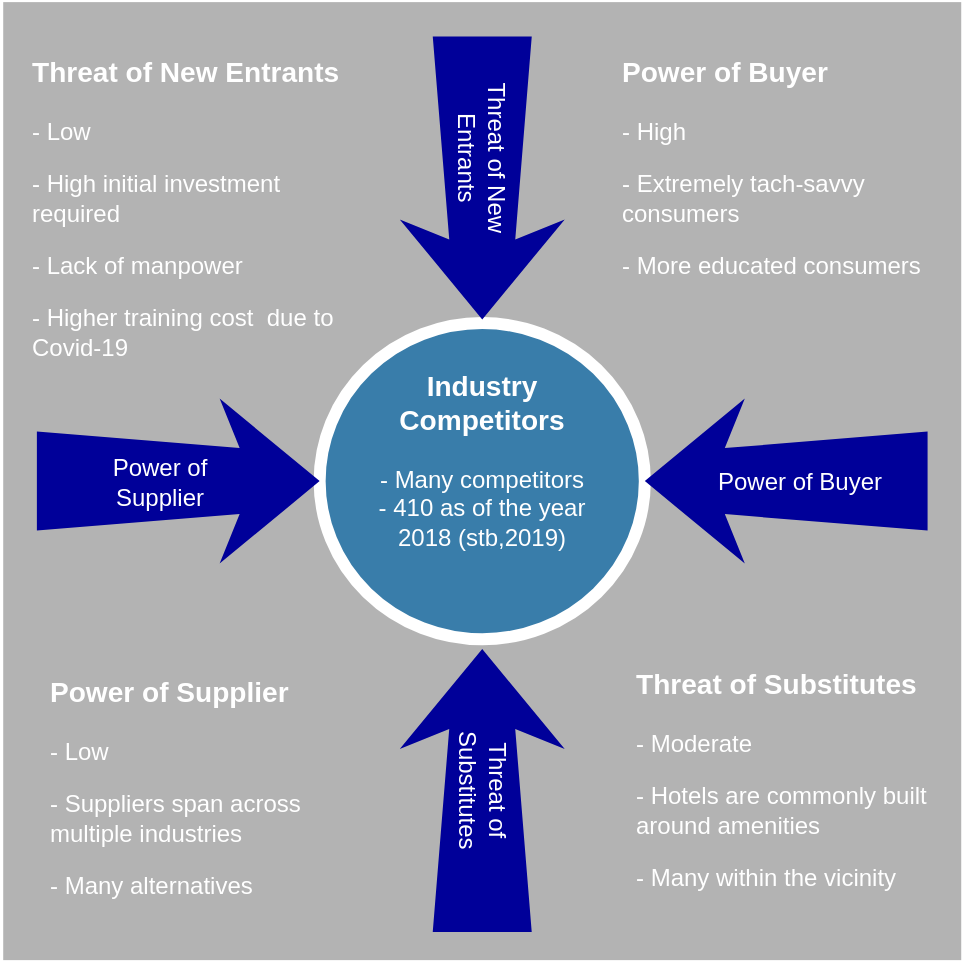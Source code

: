 <mxfile version="17.1.2" type="github">
  <diagram name="Page-1" id="12e1b939-464a-85fe-373e-61e167be1490">
    <mxGraphModel dx="2324" dy="1060" grid="1" gridSize="10" guides="1" tooltips="1" connect="1" arrows="1" fold="1" page="1" pageScale="1.5" pageWidth="1169" pageHeight="826" background="none" math="0" shadow="0">
      <root>
        <mxCell id="0" />
        <mxCell id="1" parent="0" />
        <mxCell id="pBV1b_riwakL3RBZ4tGA-10" value="" style="rounded=0;whiteSpace=wrap;html=1;fontColor=#FFFFFF;strokeColor=#FFFFFF;fillColor=#B3B3B3;" vertex="1" parent="1">
          <mxGeometry x="626.11" y="176.56" width="480" height="480" as="geometry" />
        </mxCell>
        <mxCell id="60da8b9f42644d3a-22" value="&lt;h3&gt;&lt;p&gt;&lt;br&gt;&lt;/p&gt;&lt;/h3&gt;" style="ellipse;whiteSpace=wrap;html=1;rounded=0;shadow=0;strokeWidth=6;fontSize=14;align=center;fillColor=#397DAA;strokeColor=#FFFFFF;fontColor=#FFFFFF;" parent="1" vertex="1">
          <mxGeometry x="784.821" y="337.5" width="162.588" height="158.125" as="geometry" />
        </mxCell>
        <mxCell id="60da8b9f42644d3a-30" value="" style="html=1;shadow=0;dashed=0;align=center;verticalAlign=middle;shape=mxgraph.arrows2.stylisedArrow;dy=0.6;dx=40;notch=0;feather=0.4;rounded=0;strokeWidth=1;fontSize=27;strokeColor=none;fillColor=#000099;" parent="1" vertex="1">
          <mxGeometry x="643.44" y="375.312" width="141.381" height="82.5" as="geometry" />
        </mxCell>
        <mxCell id="pBV1b_riwakL3RBZ4tGA-1" value="" style="html=1;shadow=0;dashed=0;align=center;verticalAlign=middle;shape=mxgraph.arrows2.stylisedArrow;dy=0.6;dx=40;notch=0;feather=0.4;rounded=0;strokeWidth=1;fontSize=27;strokeColor=none;fillColor=#000099;rotation=-180;" vertex="1" parent="1">
          <mxGeometry x="947.409" y="375.312" width="141.381" height="82.5" as="geometry" />
        </mxCell>
        <mxCell id="pBV1b_riwakL3RBZ4tGA-2" value="" style="html=1;shadow=0;dashed=0;align=center;verticalAlign=middle;shape=mxgraph.arrows2.stylisedArrow;dy=0.6;dx=40;notch=0;feather=0.4;rounded=0;strokeWidth=1;fontSize=27;strokeColor=none;fillColor=#000099;rotation=-90;" vertex="1" parent="1">
          <mxGeometry x="795.425" y="530" width="141.381" height="82.5" as="geometry" />
        </mxCell>
        <mxCell id="pBV1b_riwakL3RBZ4tGA-3" value="" style="html=1;shadow=0;dashed=0;align=center;verticalAlign=middle;shape=mxgraph.arrows2.stylisedArrow;dy=0.6;dx=40;notch=0;feather=0.4;rounded=0;strokeWidth=1;fontSize=27;strokeColor=none;fillColor=#000099;rotation=90;" vertex="1" parent="1">
          <mxGeometry x="795.435" y="223.75" width="141.381" height="82.5" as="geometry" />
        </mxCell>
        <mxCell id="pBV1b_riwakL3RBZ4tGA-5" value="&lt;font color=&quot;#ffffff&quot;&gt;Power of Buyer&lt;/font&gt;" style="text;html=1;strokeColor=none;fillColor=none;align=center;verticalAlign=middle;whiteSpace=wrap;rounded=0;" vertex="1" parent="1">
          <mxGeometry x="980" y="401.56" width="90" height="30" as="geometry" />
        </mxCell>
        <mxCell id="pBV1b_riwakL3RBZ4tGA-6" value="&lt;font color=&quot;#ffffff&quot;&gt;Power of Supplier&lt;/font&gt;" style="text;html=1;strokeColor=none;fillColor=none;align=center;verticalAlign=middle;whiteSpace=wrap;rounded=0;" vertex="1" parent="1">
          <mxGeometry x="660" y="401.56" width="90" height="30" as="geometry" />
        </mxCell>
        <mxCell id="pBV1b_riwakL3RBZ4tGA-7" value="&lt;font color=&quot;#ffffff&quot;&gt;Threat of Substitutes&lt;/font&gt;" style="text;html=1;strokeColor=none;fillColor=none;align=center;verticalAlign=middle;whiteSpace=wrap;rounded=0;rotation=90;" vertex="1" parent="1">
          <mxGeometry x="821.12" y="556.25" width="90" height="30" as="geometry" />
        </mxCell>
        <mxCell id="pBV1b_riwakL3RBZ4tGA-8" value="&lt;font color=&quot;#ffffff&quot;&gt;Threat of New Entrants&lt;/font&gt;" style="text;html=1;strokeColor=none;fillColor=none;align=center;verticalAlign=middle;whiteSpace=wrap;rounded=0;rotation=90;" vertex="1" parent="1">
          <mxGeometry x="821.11" y="240" width="90" height="30" as="geometry" />
        </mxCell>
        <mxCell id="pBV1b_riwakL3RBZ4tGA-12" value="&lt;h3&gt;Power of Supplier&lt;/h3&gt;&lt;p&gt;&lt;span&gt;- Low&lt;/span&gt;&lt;br&gt;&lt;/p&gt;&lt;p&gt;- Suppliers span across multiple industries&lt;/p&gt;&lt;p&gt;- Many alternatives&lt;/p&gt;" style="text;html=1;strokeColor=none;fillColor=none;spacing=5;spacingTop=-20;whiteSpace=wrap;overflow=hidden;rounded=0;fontColor=#FFFFFF;" vertex="1" parent="1">
          <mxGeometry x="644.56" y="510" width="156.56" height="130" as="geometry" />
        </mxCell>
        <mxCell id="pBV1b_riwakL3RBZ4tGA-13" value="&lt;h3&gt;Threat of Substitutes&lt;/h3&gt;&lt;p&gt;&lt;span&gt;- Moderate&lt;/span&gt;&lt;br&gt;&lt;/p&gt;&lt;p&gt;- Hotels are commonly built around amenities&lt;/p&gt;&lt;p&gt;- Many within the vicinity&lt;/p&gt;" style="text;html=1;strokeColor=none;fillColor=none;spacing=5;spacingTop=-20;whiteSpace=wrap;overflow=hidden;rounded=0;fontColor=#FFFFFF;" vertex="1" parent="1">
          <mxGeometry x="937.72" y="506.25" width="156.56" height="130" as="geometry" />
        </mxCell>
        <mxCell id="pBV1b_riwakL3RBZ4tGA-14" value="&lt;h3&gt;Power of Buyer&lt;/h3&gt;&lt;p&gt;&lt;span&gt;- High&lt;/span&gt;&lt;/p&gt;&lt;p&gt;&lt;span&gt;- Extremely tach-savvy consumers&lt;/span&gt;&lt;/p&gt;&lt;p&gt;&lt;span&gt;- More educated consumers&lt;/span&gt;&lt;/p&gt;&lt;p&gt;&lt;span&gt;- Information and reviews are easily accessible&lt;/span&gt;&lt;/p&gt;" style="text;html=1;strokeColor=none;fillColor=none;spacing=5;spacingTop=-20;whiteSpace=wrap;overflow=hidden;rounded=0;fontColor=#FFFFFF;" vertex="1" parent="1">
          <mxGeometry x="931.12" y="200" width="163.28" height="130" as="geometry" />
        </mxCell>
        <mxCell id="pBV1b_riwakL3RBZ4tGA-15" value="&lt;h3&gt;Threat of New Entrants&lt;/h3&gt;&lt;p&gt;&lt;span&gt;- Low&lt;/span&gt;&lt;br&gt;&lt;/p&gt;&lt;p&gt;- High initial investment required&lt;/p&gt;&lt;p&gt;- Lack of manpower&lt;/p&gt;&lt;p&gt;- Higher training cost&amp;nbsp; due to Covid-19&lt;/p&gt;" style="text;html=1;strokeColor=none;fillColor=none;spacing=5;spacingTop=-20;whiteSpace=wrap;overflow=hidden;rounded=0;fontColor=#FFFFFF;" vertex="1" parent="1">
          <mxGeometry x="636.15" y="200" width="171.14" height="162.5" as="geometry" />
        </mxCell>
        <mxCell id="pBV1b_riwakL3RBZ4tGA-16" value="&lt;h3&gt;Industry Competitors&lt;/h3&gt;&lt;div&gt;- Many competitors&lt;/div&gt;&lt;div&gt;- 410 as of the year 2018 (stb,2019)&lt;/div&gt;" style="text;html=1;strokeColor=none;fillColor=none;spacing=5;spacingTop=-20;whiteSpace=wrap;overflow=hidden;rounded=0;fontColor=#FFFFFF;align=center;" vertex="1" parent="1">
          <mxGeometry x="801.12" y="356.56" width="130" height="120" as="geometry" />
        </mxCell>
      </root>
    </mxGraphModel>
  </diagram>
</mxfile>
